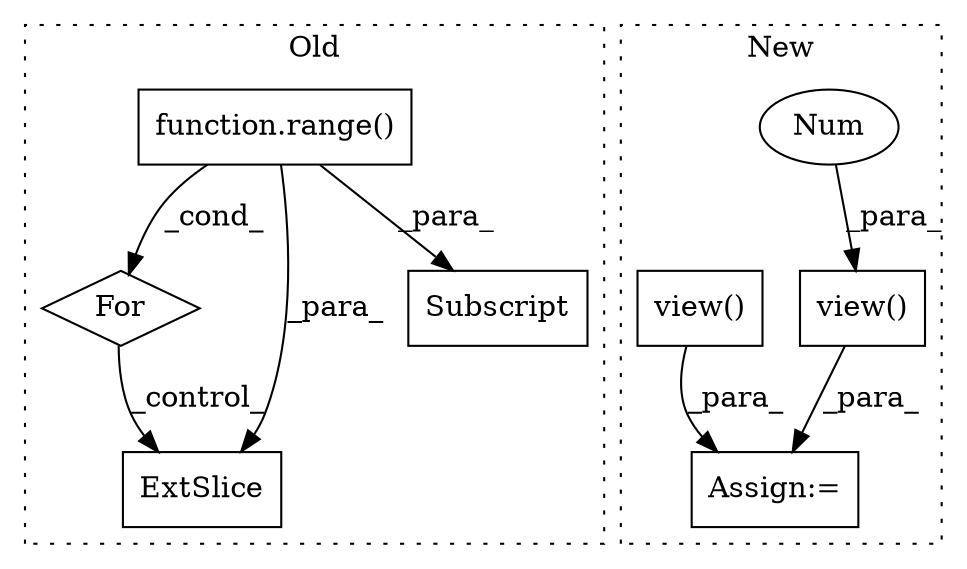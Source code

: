 digraph G {
subgraph cluster0 {
1 [label="function.range()" a="75" s="1456,1466" l="6,1" shape="box"];
4 [label="For" a="107" s="1447,1467" l="4,14" shape="diamond"];
5 [label="ExtSlice" a="85" s="1487" l="1" shape="box"];
7 [label="Subscript" a="63" s="1532,0" l="11,0" shape="box"];
label = "Old";
style="dotted";
}
subgraph cluster1 {
2 [label="view()" a="75" s="2413,2430" l="7,1" shape="box"];
3 [label="Num" a="76" s="2426" l="1" shape="ellipse"];
6 [label="Assign:=" a="68" s="2735" l="3" shape="box"];
8 [label="view()" a="75" s="2465,2482" l="7,1" shape="box"];
label = "New";
style="dotted";
}
1 -> 5 [label="_para_"];
1 -> 7 [label="_para_"];
1 -> 4 [label="_cond_"];
2 -> 6 [label="_para_"];
3 -> 2 [label="_para_"];
4 -> 5 [label="_control_"];
8 -> 6 [label="_para_"];
}